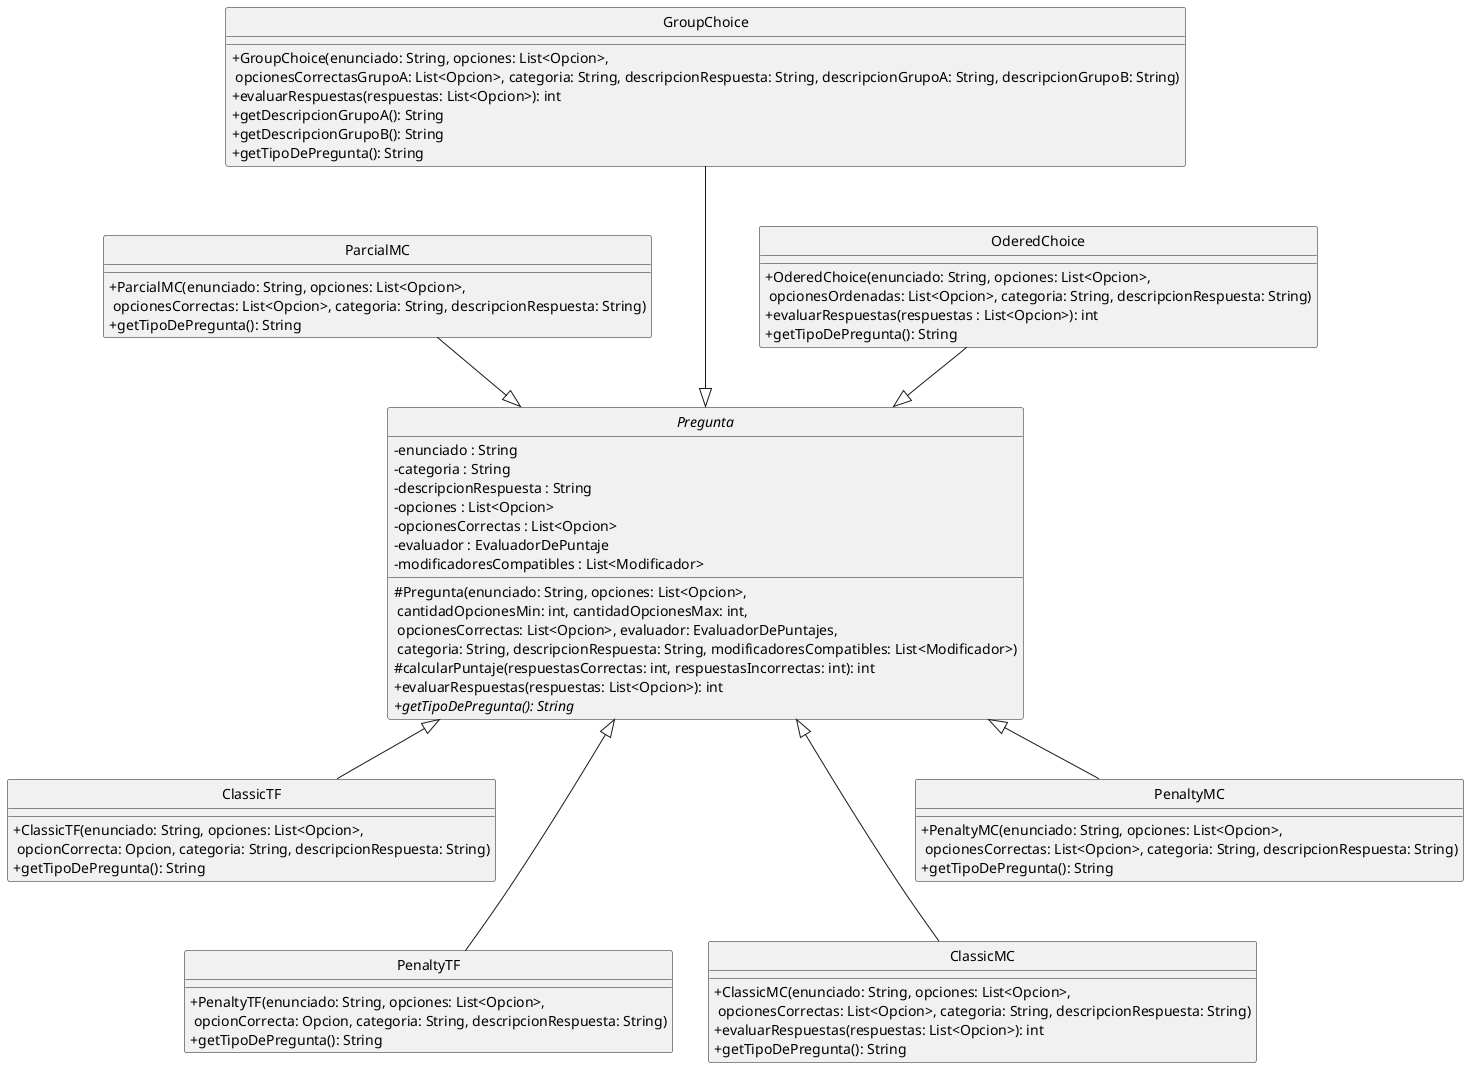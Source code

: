 @startuml

hide circle
skinparam classAttributeIconSize 0
skinparam monochrome true

abstract Pregunta {
    - enunciado : String
    - categoria : String
    - descripcionRespuesta : String
    - opciones : List<Opcion>
    - opcionesCorrectas : List<Opcion>
    - evaluador : EvaluadorDePuntaje
    - modificadoresCompatibles : List<Modificador>
    # Pregunta(enunciado: String, opciones: List<Opcion>, \n cantidadOpcionesMin: int, cantidadOpcionesMax: int, \n opcionesCorrectas: List<Opcion>, evaluador: EvaluadorDePuntajes, \n categoria: String, descripcionRespuesta: String, modificadoresCompatibles: List<Modificador>)
    # calcularPuntaje(respuestasCorrectas: int, respuestasIncorrectas: int): int
    + evaluarRespuestas(respuestas: List<Opcion>): int
    + {abstract} getTipoDePregunta(): String
}

class ClassicTF {
    + ClassicTF(enunciado: String, opciones: List<Opcion>, \n opcionCorrecta: Opcion, categoria: String, descripcionRespuesta: String)
    + getTipoDePregunta(): String
}

class PenaltyTF {
    + PenaltyTF(enunciado: String, opciones: List<Opcion>, \n opcionCorrecta: Opcion, categoria: String, descripcionRespuesta: String)
    + getTipoDePregunta(): String
}

class ClassicMC {
    + ClassicMC(enunciado: String, opciones: List<Opcion>, \n opcionesCorrectas: List<Opcion>, categoria: String, descripcionRespuesta: String)
    + evaluarRespuestas(respuestas: List<Opcion>): int
    + getTipoDePregunta(): String
}

class PenaltyMC {
    + PenaltyMC(enunciado: String, opciones: List<Opcion>, \n opcionesCorrectas: List<Opcion>, categoria: String, descripcionRespuesta: String)
    + getTipoDePregunta(): String
}

class ParcialMC {
    + ParcialMC(enunciado: String, opciones: List<Opcion>, \n opcionesCorrectas: List<Opcion>, categoria: String, descripcionRespuesta: String)
    + getTipoDePregunta(): String
}

class GroupChoice {
    + GroupChoice(enunciado: String, opciones: List<Opcion>, \n opcionesCorrectasGrupoA: List<Opcion>, categoria: String, descripcionRespuesta: String, descripcionGrupoA: String, descripcionGrupoB: String)
    + evaluarRespuestas(respuestas: List<Opcion>): int
    + getDescripcionGrupoA(): String
    + getDescripcionGrupoB(): String
    + getTipoDePregunta(): String
}

class OderedChoice {
    + OderedChoice(enunciado: String, opciones: List<Opcion>, \n opcionesOrdenadas: List<Opcion>, categoria: String, descripcionRespuesta: String)
    + evaluarRespuestas(respuestas : List<Opcion>): int
    + getTipoDePregunta(): String
}

ClassicTF -up-|> Pregunta
ClassicMC --up-|> Pregunta
PenaltyTF --up-|> Pregunta
PenaltyMC -up-|> Pregunta
ParcialMC --|> Pregunta
GroupChoice ---|> Pregunta
OderedChoice --|> Pregunta

@enduml
